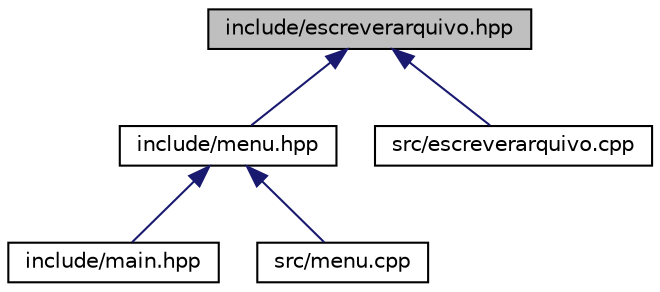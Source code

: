 digraph "include/escreverarquivo.hpp"
{
  edge [fontname="Helvetica",fontsize="10",labelfontname="Helvetica",labelfontsize="10"];
  node [fontname="Helvetica",fontsize="10",shape=record];
  Node10 [label="include/escreverarquivo.hpp",height=0.2,width=0.4,color="black", fillcolor="grey75", style="filled", fontcolor="black"];
  Node10 -> Node11 [dir="back",color="midnightblue",fontsize="10",style="solid"];
  Node11 [label="include/menu.hpp",height=0.2,width=0.4,color="black", fillcolor="white", style="filled",URL="$menu_8hpp.html",tooltip="cabeçalho da funções para escrever os vectors sapos e pistas em um arquivo .txt "];
  Node11 -> Node12 [dir="back",color="midnightblue",fontsize="10",style="solid"];
  Node12 [label="include/main.hpp",height=0.2,width=0.4,color="black", fillcolor="white", style="filled",URL="$main_8hpp_source.html"];
  Node11 -> Node13 [dir="back",color="midnightblue",fontsize="10",style="solid"];
  Node13 [label="src/menu.cpp",height=0.2,width=0.4,color="black", fillcolor="white", style="filled",URL="$menu_8cpp.html",tooltip="Função menu de interação com o usuário. "];
  Node10 -> Node14 [dir="back",color="midnightblue",fontsize="10",style="solid"];
  Node14 [label="src/escreverarquivo.cpp",height=0.2,width=0.4,color="black", fillcolor="white", style="filled",URL="$escreverarquivo_8cpp.html",tooltip="Função de escrita nos arquivos .txt dos vectors sapos e pistas. "];
}

